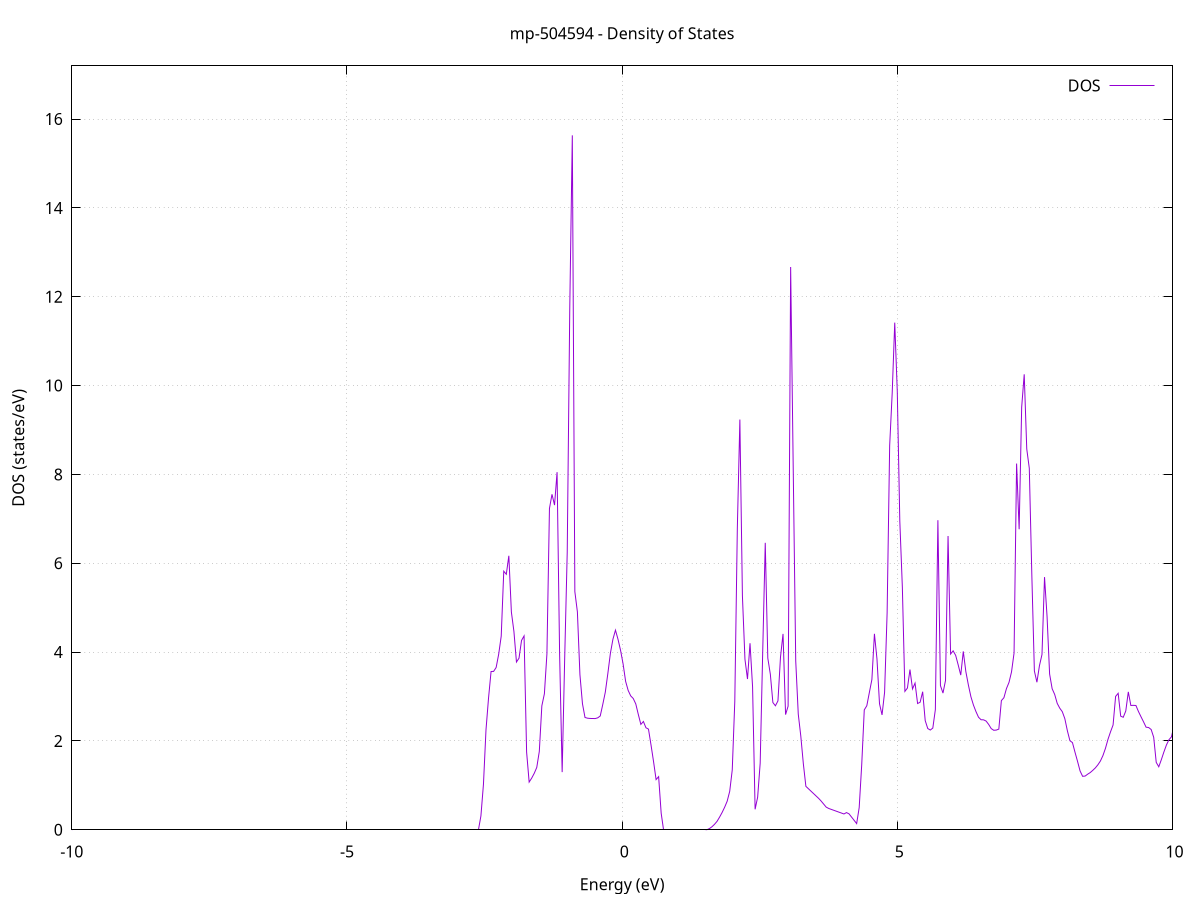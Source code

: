 set title 'mp-504594 - Density of States'
set xlabel 'Energy (eV)'
set ylabel 'DOS (states/eV)'
set grid
set xrange [-10:10]
set yrange [0:17.198]
set xzeroaxis lt -1
set terminal png size 800,600
set output 'mp-504594_dos_gnuplot.png'
plot '-' using 1:2 with lines title 'DOS'
-49.573200 0.000000
-49.527100 0.000000
-49.481000 0.000000
-49.434800 0.000000
-49.388700 0.000000
-49.342600 0.000000
-49.296400 0.000000
-49.250300 0.000000
-49.204200 0.000000
-49.158000 0.000000
-49.111900 0.000000
-49.065800 0.000000
-49.019600 0.000000
-48.973500 0.000000
-48.927400 0.000000
-48.881300 0.000000
-48.835100 0.000000
-48.789000 0.000000
-48.742900 0.000000
-48.696700 0.000000
-48.650600 0.000000
-48.604500 0.000000
-48.558300 0.000000
-48.512200 0.000000
-48.466100 0.000000
-48.420000 0.000000
-48.373800 0.000000
-48.327700 0.000000
-48.281600 0.000000
-48.235400 0.000000
-48.189300 0.000000
-48.143200 0.000000
-48.097000 0.000000
-48.050900 0.000000
-48.004800 0.000000
-47.958600 0.000000
-47.912500 0.000000
-47.866400 0.000000
-47.820300 0.000000
-47.774100 0.000000
-47.728000 0.000000
-47.681900 0.000000
-47.635700 0.000000
-47.589600 0.000000
-47.543500 0.000000
-47.497300 0.000000
-47.451200 0.000000
-47.405100 0.000000
-47.358900 0.000000
-47.312800 0.000000
-47.266700 0.000000
-47.220600 0.000000
-47.174400 0.000000
-47.128300 0.000000
-47.082200 0.000000
-47.036000 0.000000
-46.989900 0.000000
-46.943800 0.000000
-46.897600 0.000000
-46.851500 0.000000
-46.805400 0.000000
-46.759300 0.000000
-46.713100 0.000000
-46.667000 0.000000
-46.620900 0.000000
-46.574700 0.000000
-46.528600 0.000000
-46.482500 0.000000
-46.436300 0.000000
-46.390200 0.000000
-46.344100 0.000000
-46.297900 0.000000
-46.251800 0.000000
-46.205700 0.000000
-46.159600 0.000000
-46.113400 0.000000
-46.067300 0.000000
-46.021200 0.000000
-45.975000 0.000000
-45.928900 0.000000
-45.882800 0.000000
-45.836600 0.000000
-45.790500 0.000000
-45.744400 0.000000
-45.698200 0.000000
-45.652100 0.000000
-45.606000 0.000000
-45.559900 0.000000
-45.513700 0.000000
-45.467600 0.000000
-45.421500 0.000000
-45.375300 24.240600
-45.329200 41.108000
-45.283100 0.000000
-45.236900 0.000000
-45.190800 0.000000
-45.144700 0.000000
-45.098600 0.000000
-45.052400 0.000000
-45.006300 0.000000
-44.960200 0.000000
-44.914000 0.000000
-44.867900 0.000000
-44.821800 0.000000
-44.775600 0.000000
-44.729500 0.000000
-44.683400 0.000000
-44.637200 0.000000
-44.591100 0.000000
-44.545000 0.000000
-44.498900 0.000000
-44.452700 0.000000
-44.406600 0.000000
-44.360500 0.000000
-44.314300 0.000000
-44.268200 0.000000
-44.222100 0.000000
-44.175900 0.000000
-44.129800 0.000000
-44.083700 0.000000
-44.037600 0.000000
-43.991400 0.000000
-43.945300 0.000000
-43.899200 0.000000
-43.853000 0.000000
-43.806900 0.000000
-43.760800 0.000000
-43.714600 0.000000
-43.668500 0.000000
-43.622400 0.000000
-43.576200 0.000000
-43.530100 0.000000
-43.484000 0.000000
-43.437900 0.000000
-43.391700 0.000000
-43.345600 0.000000
-43.299500 0.000000
-43.253300 0.000000
-43.207200 0.000000
-43.161100 0.000000
-43.114900 0.000000
-43.068800 0.000000
-43.022700 0.000000
-42.976500 0.000000
-42.930400 0.000000
-42.884300 0.000000
-42.838200 0.000000
-42.792000 0.000000
-42.745900 0.000000
-42.699800 0.000000
-42.653600 0.000000
-42.607500 0.000000
-42.561400 0.000000
-42.515200 0.000000
-42.469100 0.000000
-42.423000 0.000000
-42.376900 0.000000
-42.330700 0.000000
-42.284600 0.000000
-42.238500 0.000000
-42.192300 0.000000
-42.146200 0.000000
-42.100100 0.000000
-42.053900 0.000000
-42.007800 0.000000
-41.961700 0.000000
-41.915500 0.000000
-41.869400 0.000000
-41.823300 0.000000
-41.777200 0.000000
-41.731000 0.000000
-41.684900 0.000000
-41.638800 0.000000
-41.592600 0.000000
-41.546500 0.000000
-41.500400 0.000000
-41.454200 0.000000
-41.408100 0.000000
-41.362000 0.000000
-41.315800 0.000000
-41.269700 0.000000
-41.223600 0.000000
-41.177500 0.000000
-41.131300 0.000000
-41.085200 0.000000
-41.039100 0.000000
-40.992900 0.000000
-40.946800 0.000000
-40.900700 0.000000
-40.854500 0.000000
-40.808400 0.000000
-40.762300 0.000000
-40.716200 0.000000
-40.670000 0.000000
-40.623900 0.000000
-40.577800 0.000000
-40.531600 0.000000
-40.485500 0.000000
-40.439400 0.000000
-40.393200 0.000000
-40.347100 0.000000
-40.301000 0.000000
-40.254800 0.000000
-40.208700 0.000000
-40.162600 0.000000
-40.116500 0.000000
-40.070300 0.000000
-40.024200 0.000000
-39.978100 0.000000
-39.931900 0.000000
-39.885800 0.000000
-39.839700 0.000000
-39.793500 0.000000
-39.747400 0.000000
-39.701300 0.000000
-39.655100 0.000000
-39.609000 0.000000
-39.562900 0.000000
-39.516800 0.000000
-39.470600 0.000000
-39.424500 0.000000
-39.378400 0.000000
-39.332200 0.000000
-39.286100 0.000000
-39.240000 0.000000
-39.193800 0.000000
-39.147700 0.000000
-39.101600 0.000000
-39.055500 0.000000
-39.009300 0.000000
-38.963200 0.000000
-38.917100 0.000000
-38.870900 0.000000
-38.824800 0.000000
-38.778700 0.000000
-38.732500 0.000000
-38.686400 0.000000
-38.640300 0.000000
-38.594100 0.000000
-38.548000 0.000000
-38.501900 0.000000
-38.455800 0.000000
-38.409600 0.000000
-38.363500 0.000000
-38.317400 0.000000
-38.271200 0.000000
-38.225100 0.000000
-38.179000 0.000000
-38.132800 0.000000
-38.086700 0.000000
-38.040600 0.000000
-37.994500 0.000000
-37.948300 0.000000
-37.902200 0.000000
-37.856100 0.000000
-37.809900 0.000000
-37.763800 0.000000
-37.717700 0.000000
-37.671500 0.000000
-37.625400 0.000000
-37.579300 0.000000
-37.533100 0.000000
-37.487000 0.000000
-37.440900 0.000000
-37.394800 0.000000
-37.348600 0.000000
-37.302500 0.000000
-37.256400 0.000000
-37.210200 0.000000
-37.164100 0.000000
-37.118000 0.000000
-37.071800 0.000000
-37.025700 0.000000
-36.979600 0.000000
-36.933400 0.000000
-36.887300 0.000000
-36.841200 0.000000
-36.795100 0.000000
-36.748900 0.000000
-36.702800 0.000000
-36.656700 0.000000
-36.610500 0.000000
-36.564400 0.000000
-36.518300 0.000000
-36.472100 0.000000
-36.426000 0.000000
-36.379900 0.000000
-36.333800 0.000000
-36.287600 0.000000
-36.241500 0.000000
-36.195400 0.000000
-36.149200 0.000000
-36.103100 0.000000
-36.057000 0.000000
-36.010800 0.000000
-35.964700 0.000000
-35.918600 0.000000
-35.872400 0.000000
-35.826300 0.000000
-35.780200 0.000000
-35.734100 0.000000
-35.687900 0.000000
-35.641800 0.000000
-35.595700 0.000000
-35.549500 0.000000
-35.503400 0.000000
-35.457300 0.000000
-35.411100 0.000000
-35.365000 0.000000
-35.318900 0.000000
-35.272700 0.000000
-35.226600 0.000000
-35.180500 0.000000
-35.134400 0.000000
-35.088200 0.000000
-35.042100 0.000000
-34.996000 0.000000
-34.949800 0.000000
-34.903700 0.000000
-34.857600 0.000000
-34.811400 0.000000
-34.765300 0.000000
-34.719200 0.000000
-34.673100 0.000000
-34.626900 0.000000
-34.580800 0.000000
-34.534700 0.000000
-34.488500 0.000000
-34.442400 0.000000
-34.396300 0.000000
-34.350100 0.000000
-34.304000 0.000000
-34.257900 0.000000
-34.211700 0.000000
-34.165600 0.000000
-34.119500 0.000000
-34.073400 0.000000
-34.027200 0.000000
-33.981100 0.000000
-33.935000 0.000000
-33.888800 0.000000
-33.842700 0.000000
-33.796600 0.000000
-33.750400 0.000000
-33.704300 0.000000
-33.658200 0.000000
-33.612100 0.000000
-33.565900 0.000000
-33.519800 0.000000
-33.473700 0.000000
-33.427500 0.000000
-33.381400 0.000000
-33.335300 0.000000
-33.289100 0.000000
-33.243000 0.000000
-33.196900 0.000000
-33.150700 0.000000
-33.104600 0.000000
-33.058500 0.000000
-33.012400 0.000000
-32.966200 0.000000
-32.920100 0.000000
-32.874000 0.000000
-32.827800 0.000000
-32.781700 0.000000
-32.735600 0.000000
-32.689400 0.000000
-32.643300 0.000000
-32.597200 0.000000
-32.551000 0.000000
-32.504900 0.000000
-32.458800 0.000000
-32.412700 0.000000
-32.366500 0.000000
-32.320400 0.000000
-32.274300 0.000000
-32.228100 0.000000
-32.182000 0.000000
-32.135900 0.000000
-32.089700 0.000000
-32.043600 0.000000
-31.997500 0.000000
-31.951400 0.000000
-31.905200 0.000000
-31.859100 0.000000
-31.813000 0.000000
-31.766800 0.000000
-31.720700 0.000000
-31.674600 0.000000
-31.628400 0.000000
-31.582300 0.000000
-31.536200 0.000000
-31.490000 0.000000
-31.443900 0.000000
-31.397800 0.000000
-31.351700 0.000000
-31.305500 0.000000
-31.259400 0.000000
-31.213300 0.000000
-31.167100 0.000000
-31.121000 0.000000
-31.074900 0.000000
-31.028700 0.000000
-30.982600 0.000000
-30.936500 0.000000
-30.890300 0.000000
-30.844200 0.000000
-30.798100 0.000000
-30.752000 0.000000
-30.705800 0.000000
-30.659700 0.000000
-30.613600 0.000000
-30.567400 0.000000
-30.521300 0.000000
-30.475200 0.000000
-30.429000 0.000000
-30.382900 0.000000
-30.336800 0.000000
-30.290700 0.000000
-30.244500 0.000000
-30.198400 0.000000
-30.152300 0.000000
-30.106100 0.000000
-30.060000 0.000000
-30.013900 0.000000
-29.967700 0.000000
-29.921600 0.000000
-29.875500 0.000000
-29.829300 0.000000
-29.783200 0.000000
-29.737100 0.000000
-29.691000 0.000000
-29.644800 0.000000
-29.598700 0.000000
-29.552600 0.000000
-29.506400 0.000000
-29.460300 0.000000
-29.414200 0.000000
-29.368000 0.000000
-29.321900 0.000000
-29.275800 0.000000
-29.229600 0.000000
-29.183500 0.000000
-29.137400 0.000000
-29.091300 0.000000
-29.045100 0.000000
-28.999000 0.000000
-28.952900 0.000000
-28.906700 0.000000
-28.860600 0.000000
-28.814500 0.000000
-28.768300 0.000000
-28.722200 0.000000
-28.676100 0.000000
-28.630000 0.000000
-28.583800 0.000000
-28.537700 0.000000
-28.491600 0.000000
-28.445400 0.000000
-28.399300 0.000000
-28.353200 0.000000
-28.307000 0.000000
-28.260900 0.000000
-28.214800 0.000000
-28.168600 0.000000
-28.122500 0.000000
-28.076400 0.000000
-28.030300 0.000000
-27.984100 0.000000
-27.938000 0.000000
-27.891900 0.000000
-27.845700 0.000000
-27.799600 0.000000
-27.753500 0.000000
-27.707300 0.000000
-27.661200 0.000000
-27.615100 0.000000
-27.569000 0.000000
-27.522800 0.000000
-27.476700 0.000000
-27.430600 0.000000
-27.384400 0.000000
-27.338300 0.000000
-27.292200 0.000000
-27.246000 0.000000
-27.199900 0.000000
-27.153800 0.000000
-27.107600 0.000000
-27.061500 0.000000
-27.015400 0.000000
-26.969300 0.000000
-26.923100 0.000000
-26.877000 0.000000
-26.830900 0.000000
-26.784700 0.000000
-26.738600 0.000000
-26.692500 0.000000
-26.646300 0.000000
-26.600200 0.000000
-26.554100 0.000000
-26.507900 0.000000
-26.461800 0.000000
-26.415700 0.000000
-26.369600 0.000000
-26.323400 0.000000
-26.277300 0.000000
-26.231200 0.000000
-26.185000 0.000000
-26.138900 0.000000
-26.092800 0.000000
-26.046600 0.000000
-26.000500 0.000000
-25.954400 0.000000
-25.908300 0.000000
-25.862100 0.000000
-25.816000 0.000000
-25.769900 0.000000
-25.723700 0.000000
-25.677600 0.000000
-25.631500 0.000000
-25.585300 0.000000
-25.539200 0.000000
-25.493100 0.000000
-25.446900 0.000000
-25.400800 0.000000
-25.354700 0.000000
-25.308600 0.000000
-25.262400 0.000000
-25.216300 0.000000
-25.170200 0.000000
-25.124000 0.000000
-25.077900 0.000000
-25.031800 0.000000
-24.985600 0.000000
-24.939500 0.000000
-24.893400 0.000000
-24.847200 0.000000
-24.801100 0.000000
-24.755000 0.000000
-24.708900 0.000000
-24.662700 0.000000
-24.616600 0.000000
-24.570500 0.000000
-24.524300 0.000000
-24.478200 0.000000
-24.432100 0.000000
-24.385900 0.000000
-24.339800 0.000000
-24.293700 0.000000
-24.247600 0.000000
-24.201400 0.000000
-24.155300 0.000000
-24.109200 0.000000
-24.063000 0.000000
-24.016900 0.000000
-23.970800 0.000000
-23.924600 0.000000
-23.878500 0.000000
-23.832400 0.000000
-23.786200 0.000000
-23.740100 8.943900
-23.694000 37.949900
-23.647900 17.808200
-23.601700 6.010100
-23.555600 8.872900
-23.509500 10.755100
-23.463300 11.357600
-23.417200 15.326600
-23.371100 61.101100
-23.324900 21.989200
-23.278800 43.895400
-23.232700 24.942400
-23.186600 0.000000
-23.140400 0.000000
-23.094300 0.000000
-23.048200 0.000000
-23.002000 0.000000
-22.955900 0.000000
-22.909800 0.000000
-22.863600 0.000000
-22.817500 0.000000
-22.771400 0.000000
-22.725200 0.000000
-22.679100 0.000000
-22.633000 0.000000
-22.586900 0.000000
-22.540700 0.000000
-22.494600 0.000000
-22.448500 0.000000
-22.402300 0.000000
-22.356200 0.000000
-22.310100 0.000000
-22.263900 0.000000
-22.217800 0.000000
-22.171700 0.000000
-22.125500 0.000000
-22.079400 0.000000
-22.033300 0.000000
-21.987200 0.000000
-21.941000 0.000000
-21.894900 0.000000
-21.848800 0.000000
-21.802600 0.000000
-21.756500 0.000000
-21.710400 0.000000
-21.664200 0.000000
-21.618100 0.000000
-21.572000 0.000000
-21.525900 0.000000
-21.479700 0.000000
-21.433600 0.000000
-21.387500 0.000000
-21.341300 0.000000
-21.295200 0.000000
-21.249100 0.000000
-21.202900 0.000000
-21.156800 0.000000
-21.110700 0.000000
-21.064500 0.000000
-21.018400 0.000000
-20.972300 0.000000
-20.926200 0.000000
-20.880000 0.000000
-20.833900 0.000000
-20.787800 0.000000
-20.741600 0.000000
-20.695500 0.000000
-20.649400 0.000000
-20.603200 0.000000
-20.557100 0.000000
-20.511000 0.000000
-20.464800 0.000000
-20.418700 0.000000
-20.372600 0.000000
-20.326500 0.000000
-20.280300 0.000000
-20.234200 0.000000
-20.188100 0.000000
-20.141900 0.000000
-20.095800 0.000000
-20.049700 0.000000
-20.003500 0.000000
-19.957400 0.000000
-19.911300 0.000000
-19.865200 0.000000
-19.819000 0.000000
-19.772900 0.000000
-19.726800 0.000000
-19.680600 0.000000
-19.634500 0.000000
-19.588400 0.000000
-19.542200 0.000000
-19.496100 0.000000
-19.450000 0.000000
-19.403800 0.000000
-19.357700 0.000000
-19.311600 0.000000
-19.265500 0.000000
-19.219300 0.000000
-19.173200 0.000000
-19.127100 0.000000
-19.080900 0.000000
-19.034800 0.000000
-18.988700 0.000000
-18.942500 0.000000
-18.896400 0.000000
-18.850300 0.000000
-18.804200 0.000000
-18.758000 0.000000
-18.711900 0.000000
-18.665800 0.000000
-18.619600 0.000000
-18.573500 0.000000
-18.527400 0.000000
-18.481200 0.000000
-18.435100 0.000000
-18.389000 0.000000
-18.342800 0.000000
-18.296700 0.000000
-18.250600 0.000000
-18.204500 0.000000
-18.158300 0.000000
-18.112200 0.000000
-18.066100 0.000000
-18.019900 0.000000
-17.973800 0.000000
-17.927700 0.000000
-17.881500 0.000000
-17.835400 0.000000
-17.789300 0.000000
-17.743100 0.000000
-17.697000 0.000000
-17.650900 0.000000
-17.604800 0.000000
-17.558600 0.000000
-17.512500 0.000000
-17.466400 0.000000
-17.420200 0.000000
-17.374100 0.000000
-17.328000 0.000000
-17.281800 0.000000
-17.235700 0.000000
-17.189600 0.000000
-17.143500 0.000000
-17.097300 0.000000
-17.051200 0.000000
-17.005100 0.000000
-16.958900 0.000000
-16.912800 0.000000
-16.866700 0.000000
-16.820500 0.000000
-16.774400 0.000000
-16.728300 0.000000
-16.682100 0.000000
-16.636000 0.000000
-16.589900 0.000000
-16.543800 0.000000
-16.497600 0.000000
-16.451500 0.000000
-16.405400 0.000000
-16.359200 0.000000
-16.313100 0.000000
-16.267000 0.000000
-16.220800 0.000000
-16.174700 0.000000
-16.128600 0.000000
-16.082400 0.000000
-16.036300 0.000000
-15.990200 0.000000
-15.944100 0.000000
-15.897900 0.000000
-15.851800 0.000000
-15.805700 0.000000
-15.759500 0.000000
-15.713400 0.000000
-15.667300 0.000000
-15.621100 0.000000
-15.575000 0.000000
-15.528900 0.000000
-15.482800 0.000000
-15.436600 0.000000
-15.390500 0.000000
-15.344400 0.000000
-15.298200 0.000000
-15.252100 0.000000
-15.206000 0.000000
-15.159800 0.000000
-15.113700 0.000000
-15.067600 0.000000
-15.021400 0.000000
-14.975300 0.000000
-14.929200 0.000000
-14.883100 0.000000
-14.836900 0.000000
-14.790800 0.000000
-14.744700 0.000000
-14.698500 0.000000
-14.652400 0.000000
-14.606300 0.000000
-14.560100 0.000000
-14.514000 0.000000
-14.467900 0.000000
-14.421700 0.000000
-14.375600 0.000000
-14.329500 0.000000
-14.283400 0.000000
-14.237200 0.000000
-14.191100 0.000000
-14.145000 0.000000
-14.098800 0.000000
-14.052700 0.000000
-14.006600 0.000000
-13.960400 0.000000
-13.914300 0.000000
-13.868200 0.000000
-13.822100 0.000000
-13.775900 0.000000
-13.729800 0.000000
-13.683700 0.000000
-13.637500 0.000000
-13.591400 0.000000
-13.545300 0.000000
-13.499100 0.000000
-13.453000 0.000000
-13.406900 0.000000
-13.360700 0.000000
-13.314600 0.000000
-13.268500 0.000000
-13.222400 0.000000
-13.176200 0.000000
-13.130100 0.000000
-13.084000 0.000000
-13.037800 0.036400
-12.991700 1.558600
-12.945600 1.304000
-12.899400 2.367000
-12.853300 2.939400
-12.807200 3.203500
-12.761100 3.494000
-12.714900 3.653300
-12.668800 4.014800
-12.622700 4.366500
-12.576500 4.882800
-12.530400 5.433700
-12.484300 6.604400
-12.438100 8.753600
-12.392000 11.557600
-12.345900 14.343400
-12.299700 5.617700
-12.253600 0.000000
-12.207500 0.000000
-12.161400 0.000000
-12.115200 0.000000
-12.069100 0.000000
-12.023000 0.000000
-11.976800 0.000000
-11.930700 0.000000
-11.884600 0.000000
-11.838400 0.000000
-11.792300 0.000000
-11.746200 0.000000
-11.700000 0.000000
-11.653900 0.000000
-11.607800 0.000000
-11.561700 0.000000
-11.515500 0.000000
-11.469400 0.000000
-11.423300 0.000000
-11.377100 0.000000
-11.331000 0.000000
-11.284900 0.000000
-11.238700 0.000000
-11.192600 0.000000
-11.146500 0.000000
-11.100400 0.000000
-11.054200 0.000000
-11.008100 0.000000
-10.962000 0.000000
-10.915800 0.000000
-10.869700 0.000000
-10.823600 0.000000
-10.777400 0.000000
-10.731300 0.000000
-10.685200 0.000000
-10.639000 0.000000
-10.592900 0.000000
-10.546800 0.000000
-10.500700 0.000000
-10.454500 0.000000
-10.408400 0.000000
-10.362300 0.000000
-10.316100 0.000000
-10.270000 0.000000
-10.223900 0.000000
-10.177700 0.000000
-10.131600 0.000000
-10.085500 0.000000
-10.039300 0.000000
-9.993200 0.000000
-9.947100 0.000000
-9.901000 0.000000
-9.854800 0.000000
-9.808700 0.000000
-9.762600 0.000000
-9.716400 0.000000
-9.670300 0.000000
-9.624200 0.000000
-9.578000 0.000000
-9.531900 0.000000
-9.485800 0.000000
-9.439700 0.000000
-9.393500 0.000000
-9.347400 0.000000
-9.301300 0.000000
-9.255100 0.000000
-9.209000 0.000000
-9.162900 0.000000
-9.116700 0.000000
-9.070600 0.000000
-9.024500 0.000000
-8.978300 0.000000
-8.932200 0.000000
-8.886100 0.000000
-8.840000 0.000000
-8.793800 0.000000
-8.747700 0.000000
-8.701600 0.000000
-8.655400 0.000000
-8.609300 0.000000
-8.563200 0.000000
-8.517000 0.000000
-8.470900 0.000000
-8.424800 0.000000
-8.378700 0.000000
-8.332500 0.000000
-8.286400 0.000000
-8.240300 0.000000
-8.194100 0.000000
-8.148000 0.000000
-8.101900 0.000000
-8.055700 0.000000
-8.009600 0.000000
-7.963500 0.000000
-7.917300 0.000000
-7.871200 0.000000
-7.825100 0.000000
-7.779000 0.000000
-7.732800 0.000000
-7.686700 0.000000
-7.640600 0.000000
-7.594400 0.000000
-7.548300 0.000000
-7.502200 0.000000
-7.456000 0.000000
-7.409900 0.000000
-7.363800 0.000000
-7.317600 0.000000
-7.271500 0.000000
-7.225400 0.000000
-7.179300 0.000000
-7.133100 0.000000
-7.087000 0.000000
-7.040900 0.000000
-6.994700 0.000000
-6.948600 0.000000
-6.902500 0.000000
-6.856300 0.000000
-6.810200 0.000000
-6.764100 0.000000
-6.718000 0.000000
-6.671800 0.000000
-6.625700 0.000000
-6.579600 0.000000
-6.533400 0.000000
-6.487300 0.000000
-6.441200 0.000000
-6.395000 0.000000
-6.348900 0.000000
-6.302800 0.000000
-6.256600 0.000000
-6.210500 0.000000
-6.164400 0.000000
-6.118300 0.000000
-6.072100 0.000000
-6.026000 0.000000
-5.979900 0.000000
-5.933700 0.000000
-5.887600 0.000000
-5.841500 0.000000
-5.795300 0.000000
-5.749200 0.000000
-5.703100 0.000000
-5.656900 0.000000
-5.610800 0.000000
-5.564700 0.000000
-5.518600 0.000000
-5.472400 0.000000
-5.426300 0.000000
-5.380200 0.000000
-5.334000 0.000000
-5.287900 0.000000
-5.241800 0.000000
-5.195600 0.000000
-5.149500 0.000000
-5.103400 0.000000
-5.057300 0.000000
-5.011100 0.000000
-4.965000 0.000000
-4.918900 0.000000
-4.872700 0.000000
-4.826600 0.000000
-4.780500 0.000000
-4.734300 0.000000
-4.688200 0.000000
-4.642100 0.000000
-4.595900 0.000000
-4.549800 0.000000
-4.503700 0.000000
-4.457600 0.000000
-4.411400 0.000000
-4.365300 0.000000
-4.319200 0.000000
-4.273000 0.000000
-4.226900 0.000000
-4.180800 0.000000
-4.134600 0.000000
-4.088500 0.000000
-4.042400 0.000000
-3.996300 0.000000
-3.950100 0.000000
-3.904000 0.000000
-3.857900 0.000000
-3.811700 0.000000
-3.765600 0.000000
-3.719500 0.000000
-3.673300 0.000000
-3.627200 0.000000
-3.581100 0.000000
-3.534900 0.000000
-3.488800 0.000000
-3.442700 0.000000
-3.396600 0.000000
-3.350400 0.000000
-3.304300 0.000000
-3.258200 0.000000
-3.212000 0.000000
-3.165900 0.000000
-3.119800 0.000000
-3.073600 0.000000
-3.027500 0.000000
-2.981400 0.000000
-2.935200 0.000000
-2.889100 0.000000
-2.843000 0.000000
-2.796900 0.000000
-2.750700 0.000000
-2.704600 0.000000
-2.658500 0.000000
-2.612300 0.000000
-2.566200 0.311300
-2.520100 1.023400
-2.473900 2.249400
-2.427800 2.965700
-2.381700 3.563500
-2.335600 3.565400
-2.289400 3.654200
-2.243300 3.952900
-2.197200 4.359900
-2.151000 5.821200
-2.104900 5.752100
-2.058800 6.168800
-2.012600 4.902100
-1.966500 4.465900
-1.920400 3.776900
-1.874200 3.862700
-1.828100 4.262800
-1.782000 4.364400
-1.735900 1.748900
-1.689700 1.073600
-1.643600 1.162900
-1.597500 1.270600
-1.551300 1.403900
-1.505200 1.763900
-1.459100 2.790100
-1.412900 3.061400
-1.366800 3.960600
-1.320700 7.233300
-1.274500 7.553000
-1.228400 7.309400
-1.182300 8.051100
-1.136200 3.955400
-1.090000 1.297600
-1.043900 3.865400
-0.997800 6.252200
-0.951600 11.753100
-0.905500 15.634400
-0.859400 5.362900
-0.813200 4.905400
-0.767100 3.492700
-0.721000 2.838200
-0.674900 2.528100
-0.628700 2.512000
-0.582600 2.506400
-0.536500 2.504700
-0.490300 2.504100
-0.444200 2.519800
-0.398100 2.561800
-0.351900 2.822300
-0.305800 3.099700
-0.259700 3.520100
-0.213500 3.972800
-0.167400 4.290100
-0.121300 4.494400
-0.075200 4.288800
-0.029000 4.040600
0.017100 3.734400
0.063200 3.341500
0.109400 3.137400
0.155500 3.014500
0.201600 2.955800
0.247800 2.833100
0.293900 2.595900
0.340000 2.372400
0.386200 2.438200
0.432300 2.297300
0.478400 2.266200
0.524500 1.909800
0.570700 1.534900
0.616800 1.129900
0.662900 1.196000
0.709100 0.373200
0.755200 0.000000
0.801300 0.000000
0.847500 0.000000
0.893600 0.000000
0.939700 0.000000
0.985800 0.000000
1.032000 0.000000
1.078100 0.000000
1.124200 0.000000
1.170400 0.000000
1.216500 0.000000
1.262600 0.000000
1.308800 0.000000
1.354900 0.000000
1.401000 0.000000
1.447200 0.000000
1.493300 0.000000
1.539400 0.001700
1.585500 0.026200
1.631700 0.067900
1.677800 0.122400
1.723900 0.189100
1.770100 0.284600
1.816200 0.388900
1.862300 0.507500
1.908500 0.643700
1.954600 0.866500
2.000700 1.347600
2.046800 2.889600
2.093000 6.785600
2.139100 9.235500
2.185200 5.270300
2.231400 3.839300
2.277500 3.393900
2.323600 4.199500
2.369800 3.220600
2.415900 0.460900
2.462000 0.733000
2.508200 1.499400
2.554300 4.016900
2.600400 6.460700
2.646500 3.865000
2.692700 3.501900
2.738800 2.864800
2.784900 2.791600
2.831100 2.901700
2.877200 3.887200
2.923300 4.409500
2.969500 2.593000
3.015600 2.783600
3.061700 12.670100
3.107900 8.200300
3.154000 3.800700
3.200100 2.603700
3.246200 2.108800
3.292400 1.486500
3.338500 0.977900
3.384600 0.923900
3.430800 0.870000
3.476900 0.816000
3.523000 0.762000
3.569200 0.708100
3.615300 0.647200
3.661400 0.578700
3.707500 0.510200
3.753700 0.479700
3.799800 0.459100
3.845900 0.438400
3.892100 0.417800
3.938200 0.397100
3.984300 0.376500
4.030500 0.355800
4.076600 0.387000
4.122700 0.358400
4.168900 0.285400
4.215000 0.212400
4.261100 0.139400
4.307200 0.500100
4.353400 1.472000
4.399500 2.698600
4.445600 2.792800
4.491800 3.090000
4.537900 3.382900
4.584000 4.411800
4.630200 3.847200
4.676300 2.837100
4.722400 2.585400
4.768600 3.093500
4.814700 4.884500
4.860800 8.647500
4.906900 9.829900
4.953100 11.417800
4.999200 9.871800
5.045300 6.951100
5.091500 5.458300
5.137600 3.115500
5.183700 3.191100
5.229900 3.607100
5.276000 3.170600
5.322100 3.302000
5.368200 2.842500
5.414400 2.871200
5.460500 3.108300
5.506600 2.458700
5.552800 2.280200
5.598900 2.245200
5.645000 2.290300
5.691200 2.706600
5.737300 6.968800
5.783400 3.246100
5.829600 3.077100
5.875700 3.362500
5.921800 6.613900
5.967900 3.956400
6.014100 4.028500
6.060200 3.926500
6.106300 3.710800
6.152500 3.482400
6.198600 4.016500
6.244700 3.563600
6.290900 3.260800
6.337000 2.996100
6.383100 2.808000
6.429200 2.659900
6.475400 2.533700
6.521500 2.477400
6.567600 2.475300
6.613800 2.446800
6.659900 2.371500
6.706000 2.278000
6.752200 2.240000
6.798300 2.244600
6.844400 2.266600
6.890600 2.908200
6.936700 2.972800
6.982800 3.178300
7.028900 3.316600
7.075100 3.554400
7.121200 3.980100
7.167300 8.245600
7.213500 6.766300
7.259600 9.514500
7.305700 10.253900
7.351900 8.573200
7.398000 8.138800
7.444100 5.734400
7.490300 3.575300
7.536400 3.321800
7.582500 3.694500
7.628600 3.945600
7.674800 5.688300
7.720900 4.798400
7.767000 3.507500
7.813200 3.175300
7.859300 3.047100
7.905400 2.845500
7.951600 2.737800
7.997700 2.658600
8.043800 2.500700
8.089900 2.229600
8.136100 2.005000
8.182200 1.962300
8.228300 1.746500
8.274500 1.540600
8.320600 1.323900
8.366700 1.203900
8.412900 1.209500
8.459000 1.251700
8.505100 1.287900
8.551300 1.337800
8.597400 1.392100
8.643500 1.461400
8.689600 1.547000
8.735800 1.670000
8.781900 1.833600
8.828000 2.037400
8.874200 2.205900
8.920300 2.359100
8.966400 3.003000
9.012600 3.072300
9.058700 2.558100
9.104800 2.532500
9.151000 2.674200
9.197100 3.104600
9.243200 2.798800
9.289300 2.801700
9.335500 2.798000
9.381600 2.662100
9.427700 2.544700
9.473900 2.430000
9.520000 2.309400
9.566100 2.302100
9.612300 2.257400
9.658400 2.082700
9.704500 1.516900
9.750600 1.418700
9.796800 1.576100
9.842900 1.748600
9.889000 1.906700
9.935200 2.027500
9.981300 2.092100
10.027400 2.346800
10.073600 2.543300
10.119700 2.758200
10.165800 2.929800
10.212000 3.025900
10.258100 3.287200
10.304200 2.860300
10.350300 2.700800
10.396500 2.482400
10.442600 2.602400
10.488700 2.784100
10.534900 3.186400
10.581000 3.810200
10.627100 3.633500
10.673300 3.206300
10.719400 2.729500
10.765500 2.446000
10.811600 2.372700
10.857800 2.490600
10.903900 2.786100
10.950000 3.427100
10.996200 3.674300
11.042300 3.689300
11.088400 3.604800
11.134600 3.646200
11.180700 3.250400
11.226800 2.186300
11.273000 1.811500
11.319100 1.850300
11.365200 2.182100
11.411300 2.310700
11.457500 2.107600
11.503600 1.842100
11.549700 2.564100
11.595900 2.912700
11.642000 3.354500
11.688100 3.337400
11.734300 3.190200
11.780400 3.506700
11.826500 3.513400
11.872700 3.597700
11.918800 3.492200
11.964900 3.630000
12.011000 3.676000
12.057200 3.601300
12.103300 3.587100
12.149400 3.494800
12.195600 3.483100
12.241700 3.429900
12.287800 3.551200
12.334000 4.505900
12.380100 3.752300
12.426200 4.225900
12.472300 4.228900
12.518500 3.040000
12.564600 3.181300
12.610700 2.737500
12.656900 3.022900
12.703000 2.635500
12.749100 2.605400
12.795300 2.638600
12.841400 2.774200
12.887500 2.979400
12.933700 3.164800
12.979800 3.506700
13.025900 3.684300
13.072000 3.894300
13.118200 3.053300
13.164300 2.704000
13.210400 2.282200
13.256600 1.870400
13.302700 1.573500
13.348800 1.977100
13.395000 2.292100
13.441100 3.215900
13.487200 3.567100
13.533400 4.158700
13.579500 4.395700
13.625600 3.835200
13.671700 3.970600
13.717900 4.145000
13.764000 4.527600
13.810100 4.579100
13.856300 4.507700
13.902400 4.505200
13.948500 3.755400
13.994700 4.166400
14.040800 4.536100
14.086900 5.221500
14.133000 5.136700
14.179200 4.010600
14.225300 3.449800
14.271400 3.201700
14.317600 3.037300
14.363700 3.225500
14.409800 3.783800
14.456000 5.585800
14.502100 3.887900
14.548200 3.614100
14.594400 4.075000
14.640500 3.105700
14.686600 2.629100
14.732700 2.291200
14.778900 2.015600
14.825000 1.903800
14.871100 1.964000
14.917300 1.990900
14.963400 2.062100
15.009500 2.128400
15.055700 2.024100
15.101800 2.104000
15.147900 2.316700
15.194100 2.478700
15.240200 2.972700
15.286300 3.593800
15.332400 3.901700
15.378600 4.235500
15.424700 4.072300
15.470800 4.042200
15.517000 3.097200
15.563100 2.921900
15.609200 3.005500
15.655400 3.219000
15.701500 3.548200
15.747600 2.401000
15.793700 2.255700
15.839900 2.425900
15.886000 2.436800
15.932100 2.520000
15.978300 2.585300
16.024400 2.811300
16.070500 2.934500
16.116700 3.646500
16.162800 3.213600
16.208900 3.265700
16.255100 3.192400
16.301200 2.818600
16.347300 2.620800
16.393400 2.981500
16.439600 2.727800
16.485700 2.998000
16.531800 3.103500
16.578000 2.999300
16.624100 2.683100
16.670200 2.648200
16.716400 2.671500
16.762500 2.789600
16.808600 3.004800
16.854700 3.414900
16.900900 3.578300
16.947000 3.617600
16.993100 3.702200
17.039300 3.690200
17.085400 3.827100
17.131500 3.715800
17.177700 3.492700
17.223800 3.312300
17.269900 3.203700
17.316100 3.071600
17.362200 2.713600
17.408300 2.618400
17.454400 2.451700
17.500600 2.301100
17.546700 2.317400
17.592800 2.368200
17.639000 2.545500
17.685100 2.668700
17.731200 2.853600
17.777400 3.128700
17.823500 3.405000
17.869600 3.352000
17.915800 3.218700
17.961900 3.087400
18.008000 3.461900
18.054100 2.876100
18.100300 2.627900
18.146400 2.611600
18.192500 2.616000
18.238700 2.780500
18.284800 2.638300
18.330900 2.634400
18.377100 2.741400
18.423200 3.036500
18.469300 2.930800
18.515400 2.746700
18.561600 2.762300
18.607700 3.055800
18.653800 3.449900
18.700000 3.420700
18.746100 3.574900
18.792200 3.561300
18.838400 3.802800
18.884500 3.808700
18.930600 3.491000
18.976800 3.184300
19.022900 2.926500
19.069000 2.759600
19.115100 2.568100
19.161300 2.781700
19.207400 2.800300
19.253500 3.025800
19.299700 3.362800
19.345800 3.727400
19.391900 4.247400
19.438100 4.525400
19.484200 4.215400
19.530300 3.904400
19.576500 3.708800
19.622600 4.025400
19.668700 4.249500
19.714800 4.156100
19.761000 3.842800
19.807100 3.651800
19.853200 4.104000
19.899400 4.736400
19.945500 5.197000
19.991600 5.021700
20.037800 4.275400
20.083900 3.940300
20.130000 3.866100
20.176100 3.417800
20.222300 3.216800
20.268400 3.044700
20.314500 3.061300
20.360700 3.461100
20.406800 4.327300
20.452900 4.427000
20.499100 4.910800
20.545200 5.586400
20.591300 5.916800
20.637500 5.821000
20.683600 5.174400
20.729700 4.308600
20.775800 3.504800
20.822000 2.934400
20.868100 2.938100
20.914200 2.964100
20.960400 3.017500
21.006500 2.957000
21.052600 2.989800
21.098800 3.112700
21.144900 2.840400
21.191000 2.534600
21.237100 3.071000
21.283300 3.426000
21.329400 3.857300
21.375500 3.953000
21.421700 3.968000
21.467800 3.791800
21.513900 3.679600
21.560100 3.568000
21.606200 3.581300
21.652300 3.610800
21.698500 3.671900
21.744600 3.414900
21.790700 2.948300
21.836800 2.723100
21.883000 2.554600
21.929100 2.602300
21.975200 2.834700
22.021400 2.860500
22.067500 2.909500
22.113600 2.973500
22.159800 3.033000
22.205900 3.147300
22.252000 3.234000
22.298200 3.317500
22.344300 3.418200
22.390400 3.859200
22.436500 3.595400
22.482700 3.589400
22.528800 3.857600
22.574900 3.718900
22.621100 3.176100
22.667200 3.083700
22.713300 3.316400
22.759500 3.983600
22.805600 4.223400
22.851700 4.409000
22.897800 4.214400
22.944000 4.189500
22.990100 4.222200
23.036200 4.570700
23.082400 4.821900
23.128500 5.273500
23.174600 4.931900
23.220800 5.042900
23.266900 4.738600
23.313000 4.578600
23.359200 4.583300
23.405300 4.901500
23.451400 5.403700
23.497500 5.382200
23.543700 4.977500
23.589800 4.420100
23.635900 4.524400
23.682100 4.822000
23.728200 4.435900
23.774300 3.946100
23.820500 3.632600
23.866600 3.556500
23.912700 3.459500
23.958900 3.430800
24.005000 3.530000
24.051100 3.636300
24.097200 3.744400
24.143400 3.906600
24.189500 4.079000
24.235600 4.377200
24.281800 4.591700
24.327900 4.363400
24.374000 4.493200
24.420200 4.462900
24.466300 4.272600
24.512400 4.013200
24.558500 3.293100
24.604700 3.089700
24.650800 3.331900
24.696900 3.488100
24.743100 3.698800
24.789200 3.737700
24.835300 3.765300
24.881500 3.924100
24.927600 3.825300
24.973700 3.766500
25.019900 3.773700
25.066000 3.843900
25.112100 4.041700
25.158200 4.715400
25.204400 4.284500
25.250500 3.756300
25.296600 3.424300
25.342800 3.087300
25.388900 2.877800
25.435000 3.002300
25.481200 3.469100
25.527300 3.689300
25.573400 3.904000
25.619500 3.802500
25.665700 4.010400
25.711800 3.827700
25.757900 3.806000
25.804100 4.832800
25.850200 4.345300
25.896300 3.586300
25.942500 3.535600
25.988600 4.114800
26.034700 3.992000
26.080900 3.865400
26.127000 3.598600
26.173100 3.255600
26.219200 3.440200
26.265400 3.623700
26.311500 3.805400
26.357600 4.281900
26.403800 4.557000
26.449900 5.265800
26.496000 5.518000
26.542200 5.307700
26.588300 4.804800
26.634400 4.427600
26.680600 4.077000
26.726700 3.620500
26.772800 3.884500
26.818900 4.086900
26.865100 4.756300
26.911200 5.583400
26.957300 4.278500
27.003500 4.428300
27.049600 4.276800
27.095700 4.099100
27.141900 4.071700
27.188000 3.716100
27.234100 3.515000
27.280200 3.820200
27.326400 5.019500
27.372500 5.374600
27.418600 5.689000
27.464800 5.535600
27.510900 5.034400
27.557000 4.780000
27.603200 4.250700
27.649300 3.985800
27.695400 4.172700
27.741600 5.400300
27.787700 4.801400
27.833800 5.001500
27.879900 4.757300
27.926100 4.584000
27.972200 4.196500
28.018300 4.056800
28.064500 3.921000
28.110600 3.939800
28.156700 4.046000
28.202900 4.200300
28.249000 4.055200
28.295100 4.014500
28.341300 3.937000
28.387400 3.907900
28.433500 4.066000
28.479600 4.092100
28.525800 3.886100
28.571900 3.735900
28.618000 3.769300
28.664200 3.970200
28.710300 4.061800
28.756400 3.744900
28.802600 3.784300
28.848700 3.941100
28.894800 3.998500
28.940900 4.115000
28.987100 4.260300
29.033200 4.412800
29.079300 4.587800
29.125500 4.814100
29.171600 4.844500
29.217700 4.755200
29.263900 4.374200
29.310000 3.890800
29.356100 3.718800
29.402300 3.669500
29.448400 3.708500
29.494500 3.739400
29.540600 3.629100
29.586800 3.855900
29.632900 3.988800
29.679000 4.169700
29.725200 4.095100
29.771300 3.811400
29.817400 3.506000
29.863600 3.264700
29.909700 3.280800
29.955800 3.727600
30.002000 4.299600
30.048100 4.598500
30.094200 4.994700
30.140300 5.133000
30.186500 4.451400
30.232600 4.144300
30.278700 3.993800
30.324900 4.048400
30.371000 4.275900
30.417100 4.365500
30.463300 4.212900
30.509400 4.337200
30.555500 4.322900
30.601600 4.168700
30.647800 3.751500
30.693900 3.432000
30.740000 3.616100
30.786200 4.109100
30.832300 4.407300
30.878400 4.900500
30.924600 5.039400
30.970700 4.642500
31.016800 4.633200
31.063000 4.723700
31.109100 4.059200
31.155200 3.462800
31.201300 3.379100
31.247500 4.146900
31.293600 5.331700
31.339700 5.686900
31.385900 6.163600
31.432000 5.710600
31.478100 4.961500
31.524300 4.624800
31.570400 3.877000
31.616500 3.854100
31.662600 4.478700
31.708800 5.250900
31.754900 5.434100
31.801000 4.994900
31.847200 4.509700
31.893300 4.112300
31.939400 3.557900
31.985600 4.070800
32.031700 4.182700
32.077800 4.287400
32.124000 4.396500
32.170100 4.526400
32.216200 4.693600
32.262300 4.266000
32.308500 4.133900
32.354600 4.248600
32.400700 4.451100
32.446900 4.602600
32.493000 4.727800
32.539100 4.666600
32.585300 4.792600
32.631400 4.964100
32.677500 4.024200
32.723700 3.593900
32.769800 3.896000
32.815900 4.555600
32.862000 4.434800
32.908200 4.661400
32.954300 4.919700
33.000400 4.976100
33.046600 4.897300
33.092700 4.882500
33.138800 4.982500
33.185000 5.303300
33.231100 4.351900
33.277200 4.292400
33.323300 5.458900
33.369500 4.747500
33.415600 4.322000
33.461700 3.983200
33.507900 3.792200
33.554000 3.629500
33.600100 3.832200
33.646300 4.653800
33.692400 4.980000
33.738500 5.686400
33.784700 4.142300
33.830800 3.948500
33.876900 4.008100
33.923000 4.680200
33.969200 4.843200
34.015300 4.672100
34.061400 4.589600
34.107600 4.509800
34.153700 4.410400
34.199800 4.032500
34.246000 4.198100
34.292100 4.735700
34.338200 5.105000
34.384400 4.920900
34.430500 4.993400
34.476600 5.312800
34.522700 5.199500
34.568900 4.905900
34.615000 5.094200
34.661100 4.758400
34.707300 4.827400
34.753400 4.894100
34.799500 5.024900
34.845700 4.604900
34.891800 4.389400
34.937900 4.350600
34.984000 4.526900
35.030200 5.217300
35.076300 5.042100
35.122400 4.865900
35.168600 4.831000
35.214700 5.076600
35.260800 4.657500
35.307000 4.451500
35.353100 4.461300
35.399200 4.343800
35.445400 4.321700
35.491500 4.252100
35.537600 3.900500
35.583700 3.946000
35.629900 4.088700
35.676000 4.412900
35.722100 4.593800
35.768300 4.475800
35.814400 4.698200
35.860500 4.790300
35.906700 4.781500
35.952800 4.809600
35.998900 4.743500
36.045000 4.587800
36.091200 4.132400
36.137300 4.140600
36.183400 4.431800
36.229600 4.313300
36.275700 4.159800
36.321800 4.044800
36.368000 3.375000
36.414100 3.017200
36.460200 3.082500
36.506400 3.244200
36.552500 3.216500
36.598600 3.064100
36.644700 2.734500
36.690900 2.305700
36.737000 2.168800
36.783100 2.341800
36.829300 2.308300
36.875400 2.095500
36.921500 1.886400
36.967700 1.662000
37.013800 1.489300
37.059900 1.366200
37.106100 1.238600
37.152200 1.141200
37.198300 1.087400
37.244400 0.926500
37.290600 0.837700
37.336700 0.766500
37.382800 0.698100
37.429000 0.647900
37.475100 0.601800
37.521200 0.556800
37.567400 0.518900
37.613500 0.607100
37.659600 0.437900
37.705700 0.427500
37.751900 0.423400
37.798000 0.438200
37.844100 0.464200
37.890300 0.572400
37.936400 0.572300
37.982500 0.386600
38.028700 0.301500
38.074800 0.283300
38.120900 0.251000
38.167100 0.224900
38.213200 0.200600
38.259300 0.176800
38.305400 0.160700
38.351600 0.158300
38.397700 0.189100
38.443800 0.004700
38.490000 0.000000
38.536100 0.000000
38.582200 0.000000
38.628400 0.000000
38.674500 0.000000
38.720600 0.000000
38.766800 0.000000
38.812900 0.000000
38.859000 0.000000
38.905100 0.000000
38.951300 0.000000
38.997400 0.000000
39.043500 0.000000
39.089700 0.000000
39.135800 0.000000
39.181900 0.000000
39.228100 0.000000
39.274200 0.000000
39.320300 0.000000
39.366400 0.000000
39.412600 0.000000
39.458700 0.000000
39.504800 0.000000
39.551000 0.000000
39.597100 0.000000
39.643200 0.000000
39.689400 0.000000
39.735500 0.000000
39.781600 0.000000
39.827800 0.000000
39.873900 0.000000
39.920000 0.000000
39.966100 0.000000
40.012300 0.000000
40.058400 0.000000
40.104500 0.000000
40.150700 0.000000
40.196800 0.000000
40.242900 0.000000
40.289100 0.000000
40.335200 0.000000
40.381300 0.000000
40.427500 0.000000
40.473600 0.000000
40.519700 0.000000
40.565800 0.000000
40.612000 0.000000
40.658100 0.000000
40.704200 0.000000
40.750400 0.000000
40.796500 0.000000
40.842600 0.000000
40.888800 0.000000
40.934900 0.000000
40.981000 0.000000
41.027100 0.000000
41.073300 0.000000
41.119400 0.000000
41.165500 0.000000
41.211700 0.000000
41.257800 0.000000
41.303900 0.000000
41.350100 0.000000
41.396200 0.000000
41.442300 0.000000
41.488500 0.000000
41.534600 0.000000
41.580700 0.000000
41.626800 0.000000
41.673000 0.000000
41.719100 0.000000
41.765200 0.000000
41.811400 0.000000
41.857500 0.000000
41.903600 0.000000
41.949800 0.000000
41.995900 0.000000
42.042000 0.000000
42.088100 0.000000
42.134300 0.000000
42.180400 0.000000
42.226500 0.000000
42.272700 0.000000
42.318800 0.000000
42.364900 0.000000
42.411100 0.000000
42.457200 0.000000
42.503300 0.000000
42.549500 0.000000
42.595600 0.000000
42.641700 0.000000
42.687800 0.000000
e
